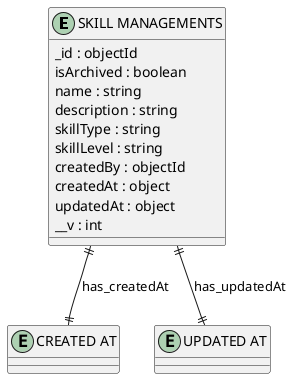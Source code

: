 @startuml SKILL_MANAGEMENTS_Diagram

entity "SKILL MANAGEMENTS" as SKILL_MANAGEMENTS {
  _id : objectId
  isArchived : boolean
  name : string
  description : string
  skillType : string
  skillLevel : string
  createdBy : objectId
  createdAt : object
  updatedAt : object
  __v : int
}

entity "CREATED AT" as CREATED_AT {
}

entity "UPDATED AT" as UPDATED_AT {
}

' // Relationships
SKILL_MANAGEMENTS ||--|| CREATED_AT : has_createdAt
SKILL_MANAGEMENTS ||--|| UPDATED_AT : has_updatedAt
@enduml